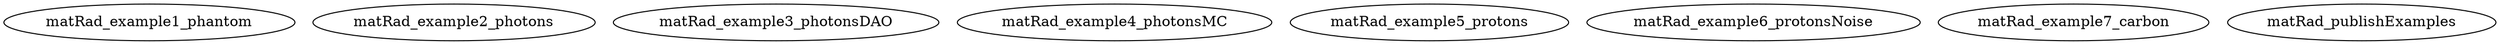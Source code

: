 /* Created by mdot for Matlab */
digraph m2html {

  matRad_example1_phantom [URL="matRad_example1_phantom.html"];
  matRad_example2_photons [URL="matRad_example2_photons.html"];
  matRad_example3_photonsDAO [URL="matRad_example3_photonsDAO.html"];
  matRad_example4_photonsMC [URL="matRad_example4_photonsMC.html"];
  matRad_example5_protons [URL="matRad_example5_protons.html"];
  matRad_example6_protonsNoise [URL="matRad_example6_protonsNoise.html"];
  matRad_example7_carbon [URL="matRad_example7_carbon.html"];
  matRad_publishExamples [URL="matRad_publishExamples.html"];
}